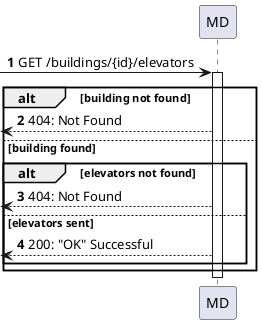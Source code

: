 @startuml
autonumber

participant "MD" as mdr




        [-> mdr: GET /buildings/{id}/elevators
        activate mdr
            alt building not found
                    [<-- mdr : 404: Not Found
            else building found
                alt elevators not found
                    [<-- mdr : 404: Not Found
                else elevators sent
                    [<-- mdr : 200: "OK" Successful
                end
            end
            deactivate mdr

    deactivate mdr


@enduml

